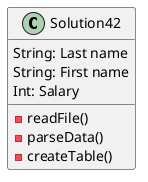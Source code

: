 @startuml
'https://plantuml.com/class-diagram
class Solution42{
    String: Last name
    String: First name
    Int: Salary

    -readFile()
    -parseData()
    -createTable()
}

@enduml